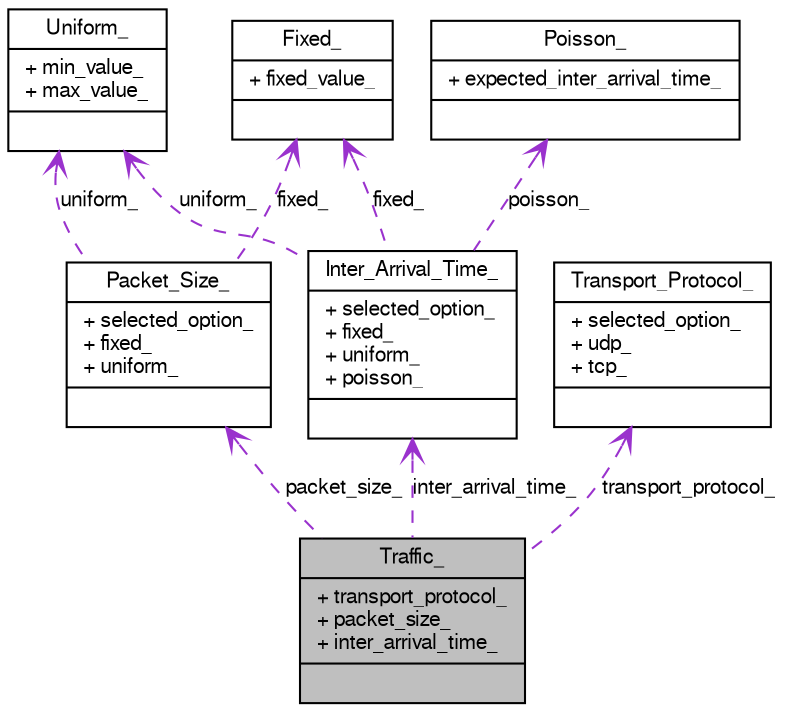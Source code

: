 digraph G
{
  edge [fontname="FreeSans",fontsize="10",labelfontname="FreeSans",labelfontsize="10"];
  node [fontname="FreeSans",fontsize="10",shape=record];
  Node1 [label="{Traffic_\n|+ transport_protocol_\l+ packet_size_\l+ inter_arrival_time_\l|}",height=0.2,width=0.4,color="black", fillcolor="grey75", style="filled" fontcolor="black"];
  Node2 -> Node1 [dir=back,color="darkorchid3",fontsize="10",style="dashed",label="inter_arrival_time_",arrowtail="open"];
  Node2 [label="{Inter_Arrival_Time_\n|+ selected_option_\l+ fixed_\l+ uniform_\l+ poisson_\l|}",height=0.2,width=0.4,color="black", fillcolor="white", style="filled",URL="$structInter__Arrival__Time__.html"];
  Node3 -> Node2 [dir=back,color="darkorchid3",fontsize="10",style="dashed",label="poisson_",arrowtail="open"];
  Node3 [label="{Poisson_\n|+ expected_inter_arrival_time_\l|}",height=0.2,width=0.4,color="black", fillcolor="white", style="filled",URL="$structPoisson__.html"];
  Node4 -> Node2 [dir=back,color="darkorchid3",fontsize="10",style="dashed",label="uniform_",arrowtail="open"];
  Node4 [label="{Uniform_\n|+ min_value_\l+ max_value_\l|}",height=0.2,width=0.4,color="black", fillcolor="white", style="filled",URL="$structUniform__.html"];
  Node5 -> Node2 [dir=back,color="darkorchid3",fontsize="10",style="dashed",label="fixed_",arrowtail="open"];
  Node5 [label="{Fixed_\n|+ fixed_value_\l|}",height=0.2,width=0.4,color="black", fillcolor="white", style="filled",URL="$structFixed__.html"];
  Node6 -> Node1 [dir=back,color="darkorchid3",fontsize="10",style="dashed",label="packet_size_",arrowtail="open"];
  Node6 [label="{Packet_Size_\n|+ selected_option_\l+ fixed_\l+ uniform_\l|}",height=0.2,width=0.4,color="black", fillcolor="white", style="filled",URL="$structPacket__Size__.html"];
  Node4 -> Node6 [dir=back,color="darkorchid3",fontsize="10",style="dashed",label="uniform_",arrowtail="open"];
  Node5 -> Node6 [dir=back,color="darkorchid3",fontsize="10",style="dashed",label="fixed_",arrowtail="open"];
  Node7 -> Node1 [dir=back,color="darkorchid3",fontsize="10",style="dashed",label="transport_protocol_",arrowtail="open"];
  Node7 [label="{Transport_Protocol_\n|+ selected_option_\l+ udp_\l+ tcp_\l|}",height=0.2,width=0.4,color="black", fillcolor="white", style="filled",URL="$structTransport__Protocol__.html"];
}
